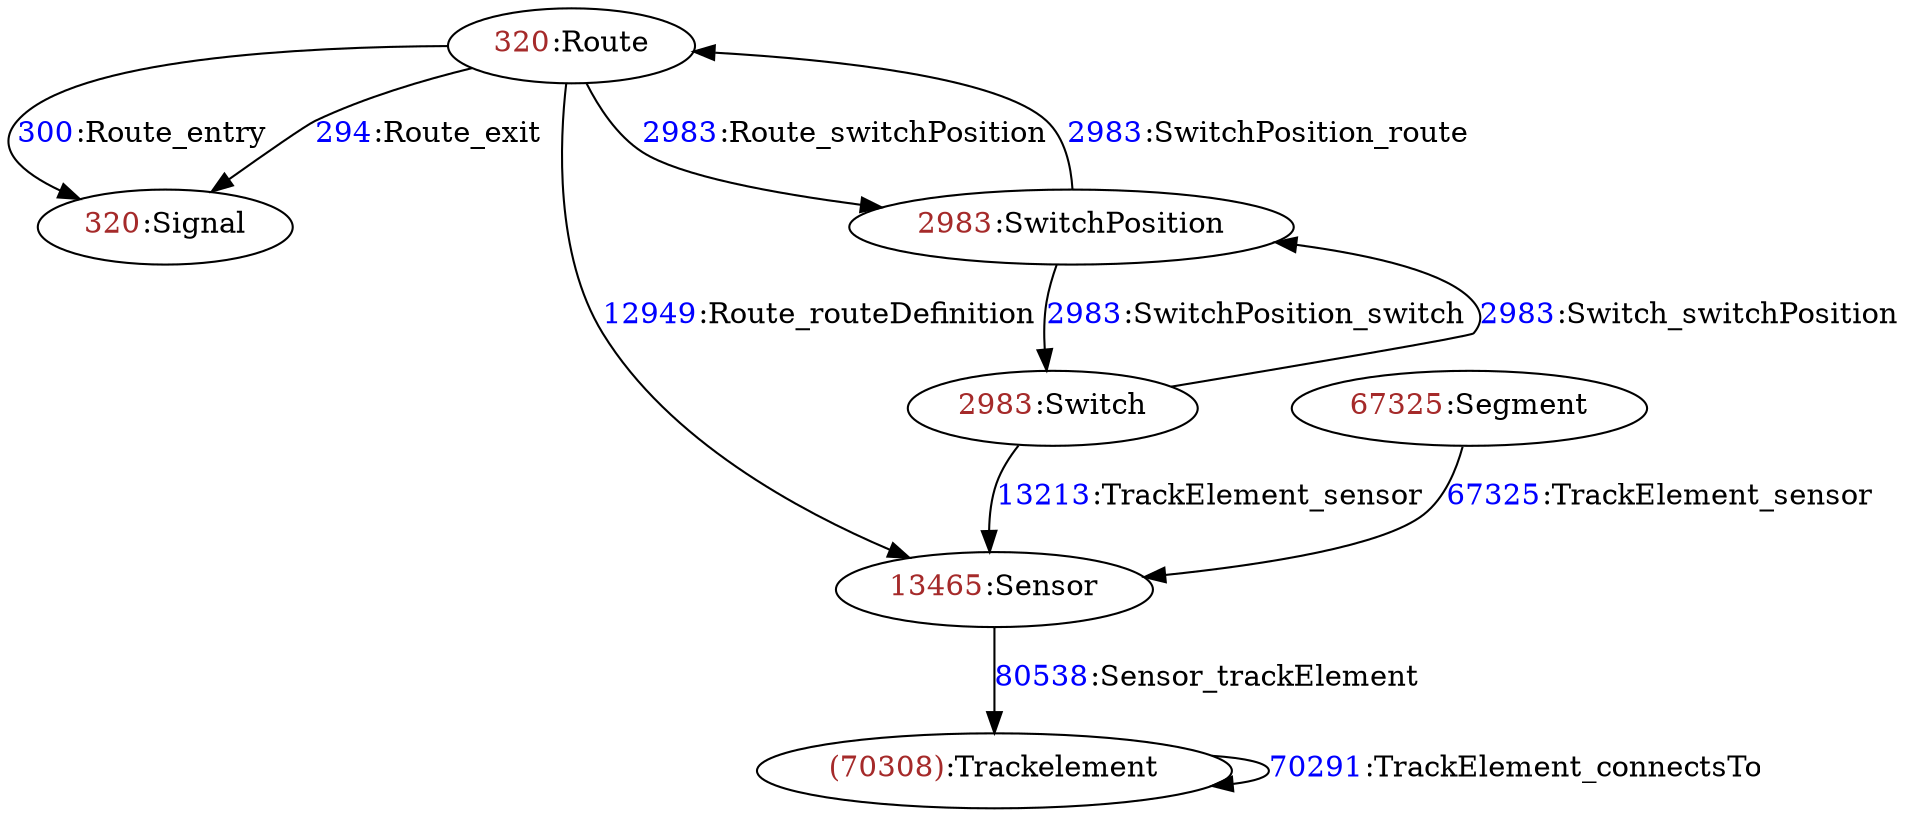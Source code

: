digraph instanceCard {
"320:Signal" [label=<<FONT color="brown">320</FONT>:Signal>]
"320:Route" [label=<<FONT color="brown">320</FONT>:Route>]
"13465:Sensor" [label=<<FONT color="brown">13465</FONT>:Sensor>]
"(70308):Trackelement" [label=<<FONT color="brown">(70308)</FONT>:Trackelement>]
"67325:Segment" [label=<<FONT color="brown">67325</FONT>:Segment>]
"2983:Switch" [label=<<FONT color="brown">2983</FONT>:Switch>]
"2983:SwitchPosition" [label=<<FONT color="brown">2983</FONT>:SwitchPosition>]
"320:Route"->"320:Signal"[label=<<FONT color="blue">300</FONT>:Route_entry>]
"320:Route"->"320:Signal"[label=<<FONT color="blue">294</FONT>:Route_exit>]
"320:Route"->"13465:Sensor"[label=<<FONT color="blue">12949</FONT>:Route_routeDefinition>]
"320:Route"->"2983:SwitchPosition"[label=<<FONT color="blue">2983</FONT>:Route_switchPosition>]
"13465:Sensor"->"(70308):Trackelement"[label=<<FONT color="blue">80538</FONT>:Sensor_trackElement>]
"(70308):Trackelement"->"(70308):Trackelement"[label=<<FONT color="blue">70291</FONT>:TrackElement_connectsTo>]
"67325:Segment"->"13465:Sensor"[label=<<FONT color="blue">67325</FONT>:TrackElement_sensor>]
"2983:Switch"->"13465:Sensor"[label=<<FONT color="blue">13213</FONT>:TrackElement_sensor>]
"2983:Switch"->"2983:SwitchPosition"[label=<<FONT color="blue">2983</FONT>:Switch_switchPosition>]
"2983:SwitchPosition"->"2983:Switch"[label=<<FONT color="blue">2983</FONT>:SwitchPosition_switch>]
"2983:SwitchPosition"->"320:Route"[label=<<FONT color="blue">2983</FONT>:SwitchPosition_route>]
}